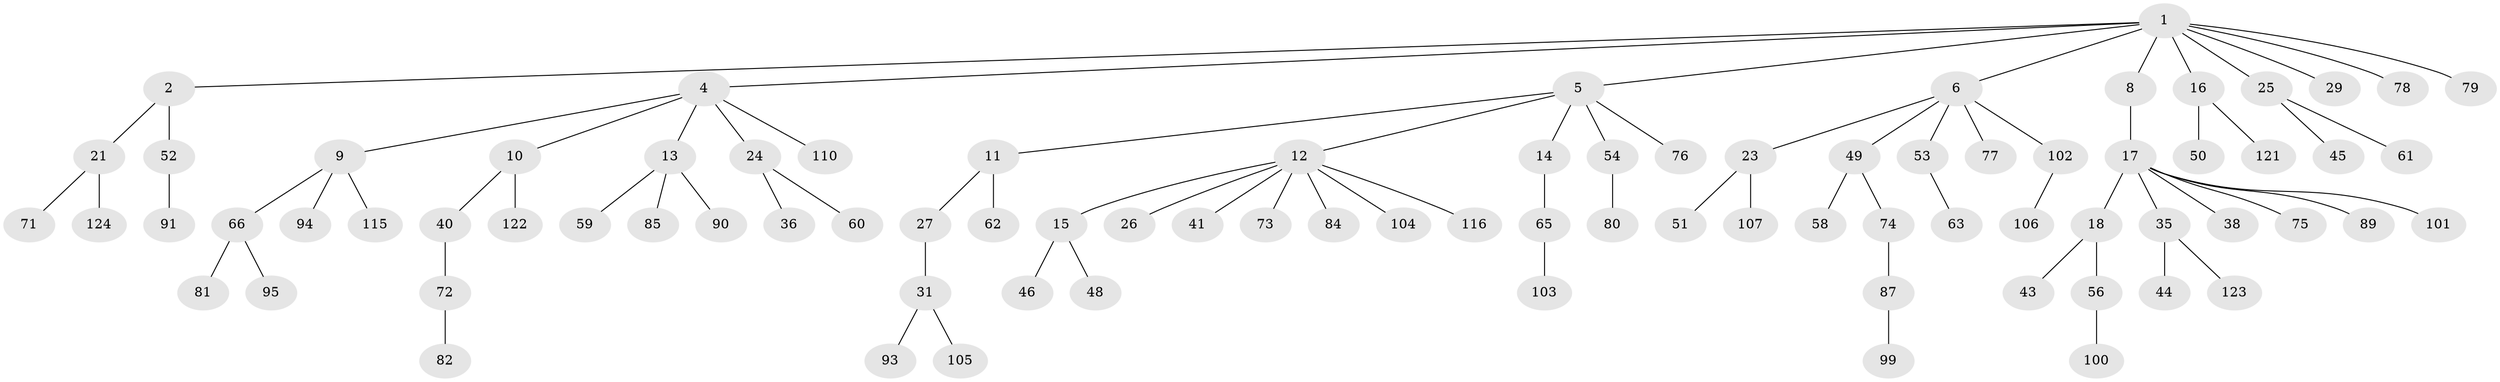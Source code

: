 // Generated by graph-tools (version 1.1) at 2025/24/03/03/25 07:24:08]
// undirected, 86 vertices, 85 edges
graph export_dot {
graph [start="1"]
  node [color=gray90,style=filled];
  1 [super="+3"];
  2;
  4 [super="+7"];
  5 [super="+119"];
  6 [super="+20"];
  8 [super="+117"];
  9 [super="+39"];
  10 [super="+69"];
  11 [super="+19"];
  12 [super="+32"];
  13 [super="+37"];
  14 [super="+92"];
  15 [super="+42"];
  16 [super="+28"];
  17 [super="+47"];
  18 [super="+22"];
  21 [super="+34"];
  23 [super="+68"];
  24 [super="+70"];
  25 [super="+30"];
  26;
  27 [super="+112"];
  29 [super="+33"];
  31 [super="+67"];
  35 [super="+96"];
  36;
  38;
  40;
  41;
  43;
  44 [super="+64"];
  45 [super="+83"];
  46 [super="+88"];
  48;
  49 [super="+114"];
  50 [super="+108"];
  51;
  52;
  53;
  54 [super="+55"];
  56 [super="+57"];
  58 [super="+97"];
  59;
  60;
  61;
  62;
  63;
  65;
  66 [super="+86"];
  71;
  72 [super="+98"];
  73;
  74;
  75;
  76 [super="+113"];
  77;
  78;
  79;
  80;
  81;
  82 [super="+118"];
  84;
  85;
  87;
  89;
  90;
  91;
  93;
  94;
  95;
  99 [super="+109"];
  100;
  101;
  102;
  103;
  104 [super="+120"];
  105;
  106 [super="+111"];
  107;
  110;
  115;
  116;
  121;
  122;
  123;
  124;
  1 -- 2;
  1 -- 5;
  1 -- 6;
  1 -- 8;
  1 -- 25;
  1 -- 29;
  1 -- 16;
  1 -- 4;
  1 -- 78;
  1 -- 79;
  2 -- 21;
  2 -- 52;
  4 -- 13;
  4 -- 110;
  4 -- 24;
  4 -- 9;
  4 -- 10;
  5 -- 11;
  5 -- 12;
  5 -- 14;
  5 -- 54;
  5 -- 76;
  6 -- 23;
  6 -- 49;
  6 -- 53;
  6 -- 102;
  6 -- 77;
  8 -- 17;
  9 -- 66;
  9 -- 115;
  9 -- 94;
  10 -- 40;
  10 -- 122;
  11 -- 27;
  11 -- 62;
  12 -- 15;
  12 -- 26;
  12 -- 41;
  12 -- 116;
  12 -- 104;
  12 -- 73;
  12 -- 84;
  13 -- 59;
  13 -- 85;
  13 -- 90;
  14 -- 65;
  15 -- 46;
  15 -- 48;
  16 -- 121;
  16 -- 50;
  17 -- 18;
  17 -- 35;
  17 -- 38;
  17 -- 75;
  17 -- 89;
  17 -- 101;
  18 -- 43;
  18 -- 56;
  21 -- 71;
  21 -- 124;
  23 -- 51;
  23 -- 107;
  24 -- 36;
  24 -- 60;
  25 -- 45;
  25 -- 61;
  27 -- 31;
  31 -- 105;
  31 -- 93;
  35 -- 44;
  35 -- 123;
  40 -- 72;
  49 -- 58;
  49 -- 74;
  52 -- 91;
  53 -- 63;
  54 -- 80;
  56 -- 100;
  65 -- 103;
  66 -- 81;
  66 -- 95;
  72 -- 82;
  74 -- 87;
  87 -- 99;
  102 -- 106;
}
